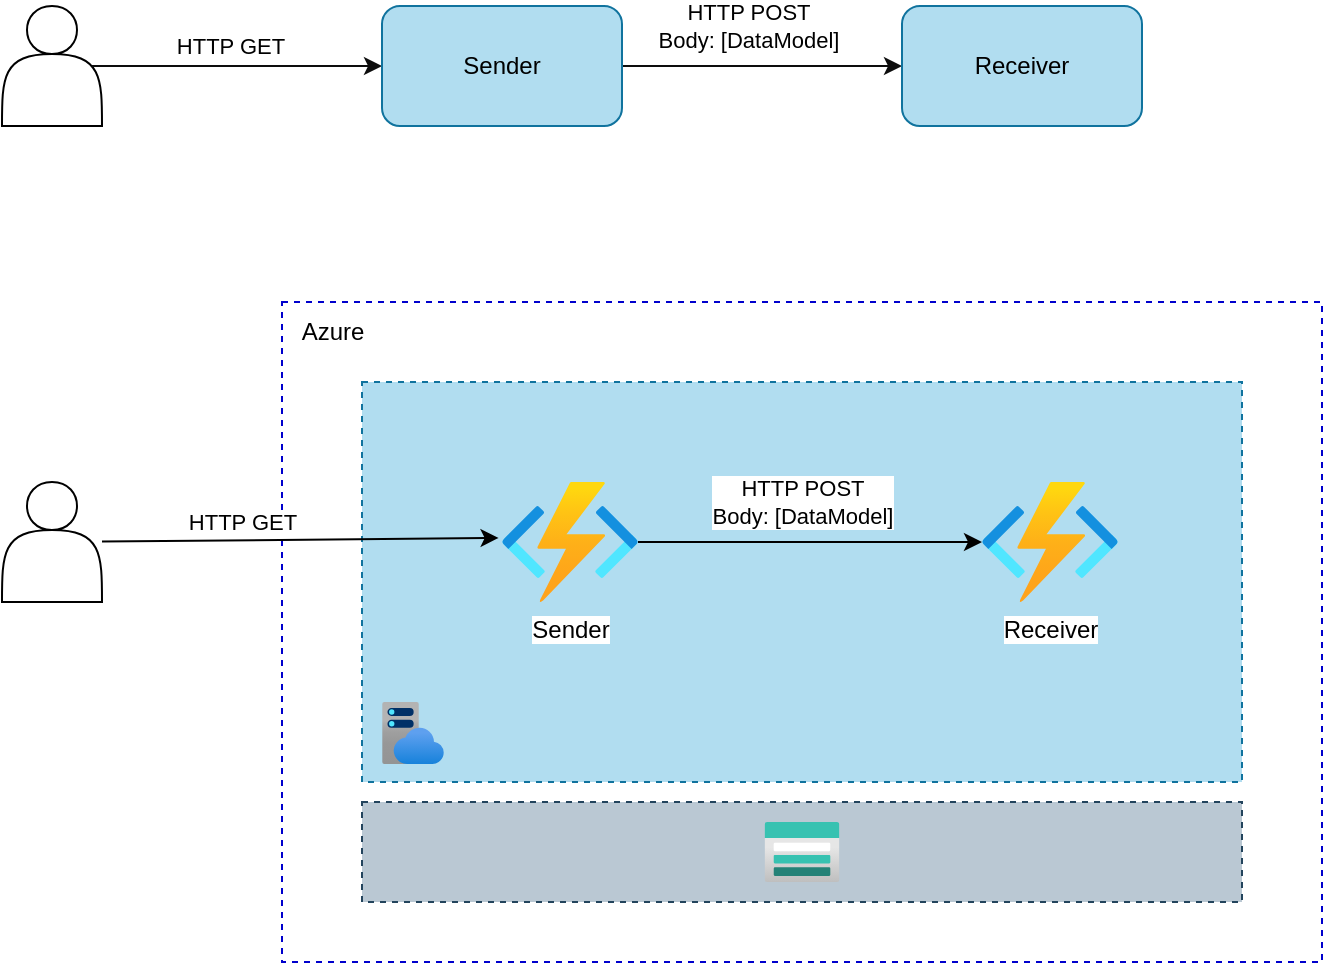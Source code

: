 <mxfile>
    <diagram id="dvMqAzYV2LnvU6rIosAn" name="Basic">
        <mxGraphModel dx="381" dy="608" grid="1" gridSize="10" guides="1" tooltips="1" connect="1" arrows="1" fold="1" page="1" pageScale="1" pageWidth="850" pageHeight="1100" background="#ffffff" math="0" shadow="0">
            <root>
                <mxCell id="0"/>
                <mxCell id="1" parent="0"/>
                <mxCell id="2" value="" style="shape=actor;whiteSpace=wrap;html=1;fillColor=none;strokeColor=#000000;" vertex="1" parent="1">
                    <mxGeometry x="80" y="160" width="50" height="60" as="geometry"/>
                </mxCell>
                <mxCell id="3" value="" style="endArrow=classic;html=1;exitX=0.9;exitY=0.5;exitDx=0;exitDy=0;exitPerimeter=0;entryX=0;entryY=0.5;entryDx=0;entryDy=0;strokeColor=#0D0D0D;" edge="1" parent="1" source="2" target="4">
                    <mxGeometry width="50" height="50" relative="1" as="geometry">
                        <mxPoint x="150" y="230" as="sourcePoint"/>
                        <mxPoint x="200" y="180" as="targetPoint"/>
                    </mxGeometry>
                </mxCell>
                <mxCell id="6" value="&lt;span style=&quot;background-color: rgb(255, 255, 255);&quot;&gt;HTTP GET&lt;/span&gt;" style="edgeLabel;html=1;align=center;verticalAlign=middle;resizable=0;points=[];fontColor=#000000;" vertex="1" connectable="0" parent="3">
                    <mxGeometry x="-0.054" y="1" relative="1" as="geometry">
                        <mxPoint y="-9" as="offset"/>
                    </mxGeometry>
                </mxCell>
                <mxCell id="8" value="" style="edgeStyle=none;html=1;strokeColor=#0D0D0D;fontColor=#000000;" edge="1" parent="1" source="4" target="7">
                    <mxGeometry relative="1" as="geometry"/>
                </mxCell>
                <mxCell id="9" value="&lt;span style=&quot;background-color: rgb(255, 255, 255);&quot;&gt;HTTP POST&lt;br&gt;Body: [DataModel]&lt;br&gt;&lt;/span&gt;" style="edgeLabel;html=1;align=center;verticalAlign=middle;resizable=0;points=[];fontColor=#000000;" vertex="1" connectable="0" parent="8">
                    <mxGeometry x="-0.103" y="-1" relative="1" as="geometry">
                        <mxPoint y="-21" as="offset"/>
                    </mxGeometry>
                </mxCell>
                <mxCell id="4" value="&lt;font color=&quot;#000000&quot;&gt;Sender&lt;/font&gt;" style="rounded=1;whiteSpace=wrap;html=1;strokeColor=#10739e;fillColor=#b1ddf0;" vertex="1" parent="1">
                    <mxGeometry x="270" y="160" width="120" height="60" as="geometry"/>
                </mxCell>
                <mxCell id="7" value="&lt;font color=&quot;#000000&quot;&gt;Receiver&lt;/font&gt;" style="rounded=1;whiteSpace=wrap;html=1;strokeColor=#10739e;fillColor=#b1ddf0;" vertex="1" parent="1">
                    <mxGeometry x="530" y="160" width="120" height="60" as="geometry"/>
                </mxCell>
                <mxCell id="CIKjwA9cEmFluka8qzLM-9" value="" style="shape=actor;whiteSpace=wrap;html=1;fillColor=none;strokeColor=#000000;" vertex="1" parent="1">
                    <mxGeometry x="80" y="398" width="50" height="60" as="geometry"/>
                </mxCell>
                <mxCell id="CIKjwA9cEmFluka8qzLM-10" value="" style="whiteSpace=wrap;html=1;fillColor=none;strokeColor=#0000CC;dashed=1;" vertex="1" parent="1">
                    <mxGeometry x="220" y="308" width="520" height="330" as="geometry"/>
                </mxCell>
                <mxCell id="CIKjwA9cEmFluka8qzLM-11" value="Azure" style="text;html=1;align=center;verticalAlign=middle;resizable=0;points=[];autosize=1;strokeColor=none;fillColor=none;fontColor=#000000;dashed=1;" vertex="1" parent="1">
                    <mxGeometry x="220" y="308" width="50" height="30" as="geometry"/>
                </mxCell>
                <mxCell id="CIKjwA9cEmFluka8qzLM-12" value="" style="whiteSpace=wrap;html=1;dashed=1;strokeColor=#10739e;fillColor=#b1ddf0;" vertex="1" parent="1">
                    <mxGeometry x="260" y="348" width="440" height="200" as="geometry"/>
                </mxCell>
                <mxCell id="CIKjwA9cEmFluka8qzLM-13" value="" style="aspect=fixed;html=1;points=[];align=center;image;fontSize=12;image=img/lib/azure2/app_services/App_Service_Plans.svg;dashed=1;strokeColor=#0000CC;fontColor=#000000;fillColor=none;" vertex="1" parent="1">
                    <mxGeometry x="270" y="508" width="31" height="31" as="geometry"/>
                </mxCell>
                <mxCell id="CIKjwA9cEmFluka8qzLM-14" style="edgeStyle=none;html=1;strokeColor=#000000;fontColor=#000000;" edge="1" parent="1" source="CIKjwA9cEmFluka8qzLM-16" target="CIKjwA9cEmFluka8qzLM-19">
                    <mxGeometry relative="1" as="geometry"/>
                </mxCell>
                <mxCell id="CIKjwA9cEmFluka8qzLM-15" value="HTTP POST&lt;br&gt;Body: [DataModel]" style="edgeLabel;html=1;align=center;verticalAlign=middle;resizable=0;points=[];fontColor=#000000;" vertex="1" connectable="0" parent="CIKjwA9cEmFluka8qzLM-14">
                    <mxGeometry x="0.234" relative="1" as="geometry">
                        <mxPoint x="-24" y="-20" as="offset"/>
                    </mxGeometry>
                </mxCell>
                <mxCell id="CIKjwA9cEmFluka8qzLM-16" value="Sender" style="aspect=fixed;html=1;points=[];align=center;image;fontSize=12;image=img/lib/azure2/compute/Function_Apps.svg;dashed=1;strokeColor=#0000CC;fontColor=#000000;fillColor=none;" vertex="1" parent="1">
                    <mxGeometry x="330" y="398" width="68" height="60" as="geometry"/>
                </mxCell>
                <mxCell id="CIKjwA9cEmFluka8qzLM-17" value="" style="whiteSpace=wrap;html=1;dashed=1;strokeColor=#23445d;fillColor=#bac8d3;" vertex="1" parent="1">
                    <mxGeometry x="260" y="558" width="440" height="50" as="geometry"/>
                </mxCell>
                <mxCell id="CIKjwA9cEmFluka8qzLM-18" value="" style="aspect=fixed;html=1;points=[];align=center;image;fontSize=12;image=img/lib/azure2/storage/Storage_Accounts.svg;dashed=1;strokeColor=#0000CC;fontColor=#000000;fillColor=none;" vertex="1" parent="1">
                    <mxGeometry x="461.25" y="568" width="37.5" height="30" as="geometry"/>
                </mxCell>
                <mxCell id="CIKjwA9cEmFluka8qzLM-19" value="Receiver" style="aspect=fixed;html=1;points=[];align=center;image;fontSize=12;image=img/lib/azure2/compute/Function_Apps.svg;dashed=1;strokeColor=#0000CC;fontColor=#000000;fillColor=none;" vertex="1" parent="1">
                    <mxGeometry x="570" y="398" width="68" height="60" as="geometry"/>
                </mxCell>
                <mxCell id="CIKjwA9cEmFluka8qzLM-20" style="edgeStyle=none;html=1;fontColor=#000000;entryX=-0.025;entryY=0.466;entryDx=0;entryDy=0;entryPerimeter=0;strokeColor=#000000;" edge="1" parent="1" source="CIKjwA9cEmFluka8qzLM-9" target="CIKjwA9cEmFluka8qzLM-16">
                    <mxGeometry relative="1" as="geometry">
                        <mxPoint x="150" y="428" as="targetPoint"/>
                    </mxGeometry>
                </mxCell>
                <mxCell id="CIKjwA9cEmFluka8qzLM-21" value="HTTP GET" style="edgeLabel;html=1;align=center;verticalAlign=middle;resizable=0;points=[];fontColor=#000000;" vertex="1" connectable="0" parent="CIKjwA9cEmFluka8qzLM-20">
                    <mxGeometry x="-0.294" relative="1" as="geometry">
                        <mxPoint y="-9" as="offset"/>
                    </mxGeometry>
                </mxCell>
            </root>
        </mxGraphModel>
    </diagram>
    <diagram id="DD7vWtcRQo_nXzM0zMxi" name="Azure">
        <mxGraphModel dx="992" dy="524" grid="1" gridSize="10" guides="1" tooltips="1" connect="1" arrows="1" fold="1" page="0" pageScale="1" pageWidth="850" pageHeight="1100" background="#ffffff" math="0" shadow="0">
            <root>
                <mxCell id="0"/>
                <mxCell id="1" parent="0"/>
                <mxCell id="557mJx-maoZ1CfoVJy8k-1" value="" style="shape=actor;whiteSpace=wrap;html=1;fillColor=none;strokeColor=#000000;" vertex="1" parent="1">
                    <mxGeometry x="100" y="250" width="50" height="60" as="geometry"/>
                </mxCell>
                <mxCell id="557mJx-maoZ1CfoVJy8k-2" value="" style="whiteSpace=wrap;html=1;fillColor=none;strokeColor=#0000CC;dashed=1;" vertex="1" parent="1">
                    <mxGeometry x="240" y="160" width="520" height="330" as="geometry"/>
                </mxCell>
                <mxCell id="557mJx-maoZ1CfoVJy8k-3" value="Azure" style="text;html=1;align=center;verticalAlign=middle;resizable=0;points=[];autosize=1;strokeColor=none;fillColor=none;fontColor=#000000;dashed=1;" vertex="1" parent="1">
                    <mxGeometry x="240" y="160" width="50" height="30" as="geometry"/>
                </mxCell>
                <mxCell id="557mJx-maoZ1CfoVJy8k-5" value="" style="whiteSpace=wrap;html=1;dashed=1;strokeColor=#10739e;fillColor=#b1ddf0;" vertex="1" parent="1">
                    <mxGeometry x="280" y="200" width="440" height="200" as="geometry"/>
                </mxCell>
                <mxCell id="557mJx-maoZ1CfoVJy8k-6" value="" style="aspect=fixed;html=1;points=[];align=center;image;fontSize=12;image=img/lib/azure2/app_services/App_Service_Plans.svg;dashed=1;strokeColor=#0000CC;fontColor=#000000;fillColor=none;" vertex="1" parent="1">
                    <mxGeometry x="290" y="360" width="31" height="31" as="geometry"/>
                </mxCell>
                <mxCell id="557mJx-maoZ1CfoVJy8k-14" style="edgeStyle=none;html=1;strokeColor=#000000;fontColor=#000000;" edge="1" parent="1" source="557mJx-maoZ1CfoVJy8k-7" target="557mJx-maoZ1CfoVJy8k-11">
                    <mxGeometry relative="1" as="geometry"/>
                </mxCell>
                <mxCell id="557mJx-maoZ1CfoVJy8k-15" value="HTTP POST&lt;br&gt;Body: [DataModel]" style="edgeLabel;html=1;align=center;verticalAlign=middle;resizable=0;points=[];fontColor=#000000;" vertex="1" connectable="0" parent="557mJx-maoZ1CfoVJy8k-14">
                    <mxGeometry x="0.234" relative="1" as="geometry">
                        <mxPoint x="-24" y="-20" as="offset"/>
                    </mxGeometry>
                </mxCell>
                <mxCell id="557mJx-maoZ1CfoVJy8k-7" value="Sender" style="aspect=fixed;html=1;points=[];align=center;image;fontSize=12;image=img/lib/azure2/compute/Function_Apps.svg;dashed=1;strokeColor=#0000CC;fontColor=#000000;fillColor=none;" vertex="1" parent="1">
                    <mxGeometry x="350" y="250" width="68" height="60" as="geometry"/>
                </mxCell>
                <mxCell id="557mJx-maoZ1CfoVJy8k-9" value="" style="whiteSpace=wrap;html=1;dashed=1;strokeColor=#23445d;fillColor=#bac8d3;" vertex="1" parent="1">
                    <mxGeometry x="280" y="410" width="440" height="50" as="geometry"/>
                </mxCell>
                <mxCell id="557mJx-maoZ1CfoVJy8k-10" value="" style="aspect=fixed;html=1;points=[];align=center;image;fontSize=12;image=img/lib/azure2/storage/Storage_Accounts.svg;dashed=1;strokeColor=#0000CC;fontColor=#000000;fillColor=none;" vertex="1" parent="1">
                    <mxGeometry x="481.25" y="420" width="37.5" height="30" as="geometry"/>
                </mxCell>
                <mxCell id="557mJx-maoZ1CfoVJy8k-11" value="Receiver" style="aspect=fixed;html=1;points=[];align=center;image;fontSize=12;image=img/lib/azure2/compute/Function_Apps.svg;dashed=1;strokeColor=#0000CC;fontColor=#000000;fillColor=none;" vertex="1" parent="1">
                    <mxGeometry x="590" y="250" width="68" height="60" as="geometry"/>
                </mxCell>
                <mxCell id="557mJx-maoZ1CfoVJy8k-12" style="edgeStyle=none;html=1;fontColor=#000000;entryX=-0.025;entryY=0.466;entryDx=0;entryDy=0;entryPerimeter=0;strokeColor=#000000;" edge="1" parent="1" source="557mJx-maoZ1CfoVJy8k-1" target="557mJx-maoZ1CfoVJy8k-7">
                    <mxGeometry relative="1" as="geometry">
                        <mxPoint x="170" y="280" as="targetPoint"/>
                    </mxGeometry>
                </mxCell>
                <mxCell id="557mJx-maoZ1CfoVJy8k-13" value="HTTP GET" style="edgeLabel;html=1;align=center;verticalAlign=middle;resizable=0;points=[];fontColor=#000000;" vertex="1" connectable="0" parent="557mJx-maoZ1CfoVJy8k-12">
                    <mxGeometry x="-0.294" relative="1" as="geometry">
                        <mxPoint y="-9" as="offset"/>
                    </mxGeometry>
                </mxCell>
            </root>
        </mxGraphModel>
    </diagram>
</mxfile>